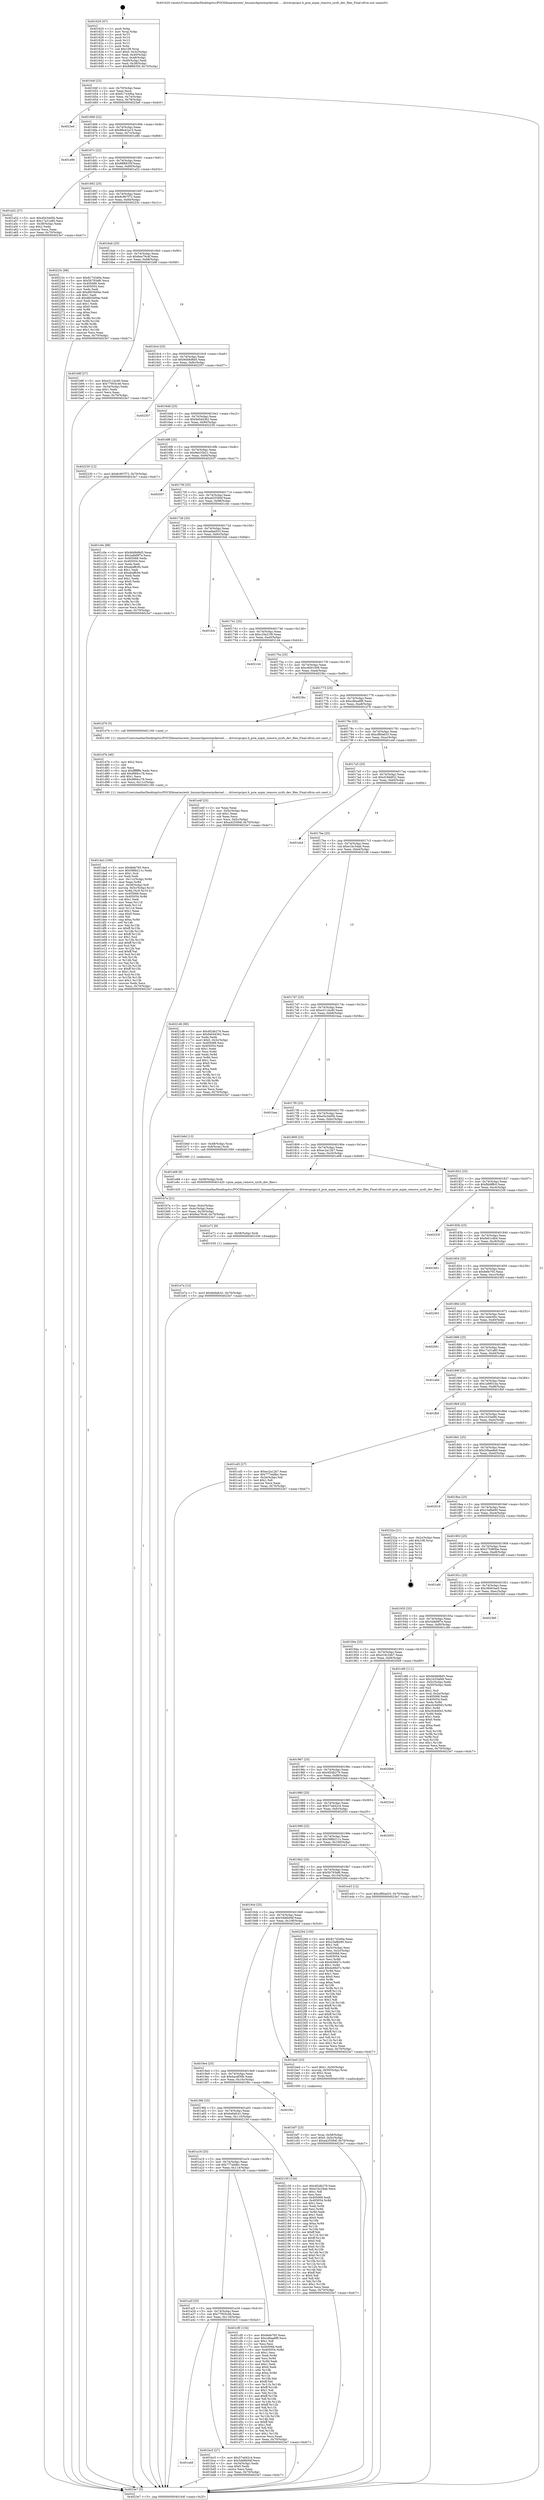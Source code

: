 digraph "0x401620" {
  label = "0x401620 (/mnt/c/Users/mathe/Desktop/tcc/POCII/binaries/extr_linuxarchpowerpckernel......driverspcipci.h_pcie_aspm_remove_sysfs_dev_files_Final-ollvm.out::main(0))"
  labelloc = "t"
  node[shape=record]

  Entry [label="",width=0.3,height=0.3,shape=circle,fillcolor=black,style=filled]
  "0x40164f" [label="{
     0x40164f [23]\l
     | [instrs]\l
     &nbsp;&nbsp;0x40164f \<+3\>: mov -0x70(%rbp),%eax\l
     &nbsp;&nbsp;0x401652 \<+2\>: mov %eax,%ecx\l
     &nbsp;&nbsp;0x401654 \<+6\>: sub $0x81743d0a,%ecx\l
     &nbsp;&nbsp;0x40165a \<+3\>: mov %eax,-0x74(%rbp)\l
     &nbsp;&nbsp;0x40165d \<+3\>: mov %ecx,-0x78(%rbp)\l
     &nbsp;&nbsp;0x401660 \<+6\>: je 00000000004023e0 \<main+0xdc0\>\l
  }"]
  "0x4023e0" [label="{
     0x4023e0\l
  }", style=dashed]
  "0x401666" [label="{
     0x401666 [22]\l
     | [instrs]\l
     &nbsp;&nbsp;0x401666 \<+5\>: jmp 000000000040166b \<main+0x4b\>\l
     &nbsp;&nbsp;0x40166b \<+3\>: mov -0x74(%rbp),%eax\l
     &nbsp;&nbsp;0x40166e \<+5\>: sub $0x88e42a15,%eax\l
     &nbsp;&nbsp;0x401673 \<+3\>: mov %eax,-0x7c(%rbp)\l
     &nbsp;&nbsp;0x401676 \<+6\>: je 0000000000401e86 \<main+0x866\>\l
  }"]
  Exit [label="",width=0.3,height=0.3,shape=circle,fillcolor=black,style=filled,peripheries=2]
  "0x401e86" [label="{
     0x401e86\l
  }", style=dashed]
  "0x40167c" [label="{
     0x40167c [22]\l
     | [instrs]\l
     &nbsp;&nbsp;0x40167c \<+5\>: jmp 0000000000401681 \<main+0x61\>\l
     &nbsp;&nbsp;0x401681 \<+3\>: mov -0x74(%rbp),%eax\l
     &nbsp;&nbsp;0x401684 \<+5\>: sub $0x88f6635f,%eax\l
     &nbsp;&nbsp;0x401689 \<+3\>: mov %eax,-0x80(%rbp)\l
     &nbsp;&nbsp;0x40168c \<+6\>: je 0000000000401a52 \<main+0x432\>\l
  }"]
  "0x401e7a" [label="{
     0x401e7a [12]\l
     | [instrs]\l
     &nbsp;&nbsp;0x401e7a \<+7\>: movl $0x6e6afc41,-0x70(%rbp)\l
     &nbsp;&nbsp;0x401e81 \<+5\>: jmp 00000000004023e7 \<main+0xdc7\>\l
  }"]
  "0x401a52" [label="{
     0x401a52 [27]\l
     | [instrs]\l
     &nbsp;&nbsp;0x401a52 \<+5\>: mov $0xe5e34d5b,%eax\l
     &nbsp;&nbsp;0x401a57 \<+5\>: mov $0x17a31a80,%ecx\l
     &nbsp;&nbsp;0x401a5c \<+3\>: mov -0x38(%rbp),%edx\l
     &nbsp;&nbsp;0x401a5f \<+3\>: cmp $0x2,%edx\l
     &nbsp;&nbsp;0x401a62 \<+3\>: cmovne %ecx,%eax\l
     &nbsp;&nbsp;0x401a65 \<+3\>: mov %eax,-0x70(%rbp)\l
     &nbsp;&nbsp;0x401a68 \<+5\>: jmp 00000000004023e7 \<main+0xdc7\>\l
  }"]
  "0x401692" [label="{
     0x401692 [25]\l
     | [instrs]\l
     &nbsp;&nbsp;0x401692 \<+5\>: jmp 0000000000401697 \<main+0x77\>\l
     &nbsp;&nbsp;0x401697 \<+3\>: mov -0x74(%rbp),%eax\l
     &nbsp;&nbsp;0x40169a \<+5\>: sub $0x8c967f72,%eax\l
     &nbsp;&nbsp;0x40169f \<+6\>: mov %eax,-0x84(%rbp)\l
     &nbsp;&nbsp;0x4016a5 \<+6\>: je 000000000040223c \<main+0xc1c\>\l
  }"]
  "0x4023e7" [label="{
     0x4023e7 [5]\l
     | [instrs]\l
     &nbsp;&nbsp;0x4023e7 \<+5\>: jmp 000000000040164f \<main+0x2f\>\l
  }"]
  "0x401620" [label="{
     0x401620 [47]\l
     | [instrs]\l
     &nbsp;&nbsp;0x401620 \<+1\>: push %rbp\l
     &nbsp;&nbsp;0x401621 \<+3\>: mov %rsp,%rbp\l
     &nbsp;&nbsp;0x401624 \<+2\>: push %r15\l
     &nbsp;&nbsp;0x401626 \<+2\>: push %r14\l
     &nbsp;&nbsp;0x401628 \<+2\>: push %r13\l
     &nbsp;&nbsp;0x40162a \<+2\>: push %r12\l
     &nbsp;&nbsp;0x40162c \<+1\>: push %rbx\l
     &nbsp;&nbsp;0x40162d \<+7\>: sub $0x108,%rsp\l
     &nbsp;&nbsp;0x401634 \<+7\>: movl $0x0,-0x3c(%rbp)\l
     &nbsp;&nbsp;0x40163b \<+3\>: mov %edi,-0x40(%rbp)\l
     &nbsp;&nbsp;0x40163e \<+4\>: mov %rsi,-0x48(%rbp)\l
     &nbsp;&nbsp;0x401642 \<+3\>: mov -0x40(%rbp),%edi\l
     &nbsp;&nbsp;0x401645 \<+3\>: mov %edi,-0x38(%rbp)\l
     &nbsp;&nbsp;0x401648 \<+7\>: movl $0x88f6635f,-0x70(%rbp)\l
  }"]
  "0x401e71" [label="{
     0x401e71 [9]\l
     | [instrs]\l
     &nbsp;&nbsp;0x401e71 \<+4\>: mov -0x58(%rbp),%rdi\l
     &nbsp;&nbsp;0x401e75 \<+5\>: call 0000000000401030 \<free@plt\>\l
     | [calls]\l
     &nbsp;&nbsp;0x401030 \{1\} (unknown)\l
  }"]
  "0x40223c" [label="{
     0x40223c [88]\l
     | [instrs]\l
     &nbsp;&nbsp;0x40223c \<+5\>: mov $0x81743d0a,%eax\l
     &nbsp;&nbsp;0x402241 \<+5\>: mov $0x5b793af6,%ecx\l
     &nbsp;&nbsp;0x402246 \<+7\>: mov 0x405068,%edx\l
     &nbsp;&nbsp;0x40224d \<+7\>: mov 0x405054,%esi\l
     &nbsp;&nbsp;0x402254 \<+2\>: mov %edx,%edi\l
     &nbsp;&nbsp;0x402256 \<+6\>: add $0xd603b94e,%edi\l
     &nbsp;&nbsp;0x40225c \<+3\>: sub $0x1,%edi\l
     &nbsp;&nbsp;0x40225f \<+6\>: sub $0xd603b94e,%edi\l
     &nbsp;&nbsp;0x402265 \<+3\>: imul %edi,%edx\l
     &nbsp;&nbsp;0x402268 \<+3\>: and $0x1,%edx\l
     &nbsp;&nbsp;0x40226b \<+3\>: cmp $0x0,%edx\l
     &nbsp;&nbsp;0x40226e \<+4\>: sete %r8b\l
     &nbsp;&nbsp;0x402272 \<+3\>: cmp $0xa,%esi\l
     &nbsp;&nbsp;0x402275 \<+4\>: setl %r9b\l
     &nbsp;&nbsp;0x402279 \<+3\>: mov %r8b,%r10b\l
     &nbsp;&nbsp;0x40227c \<+3\>: and %r9b,%r10b\l
     &nbsp;&nbsp;0x40227f \<+3\>: xor %r9b,%r8b\l
     &nbsp;&nbsp;0x402282 \<+3\>: or %r8b,%r10b\l
     &nbsp;&nbsp;0x402285 \<+4\>: test $0x1,%r10b\l
     &nbsp;&nbsp;0x402289 \<+3\>: cmovne %ecx,%eax\l
     &nbsp;&nbsp;0x40228c \<+3\>: mov %eax,-0x70(%rbp)\l
     &nbsp;&nbsp;0x40228f \<+5\>: jmp 00000000004023e7 \<main+0xdc7\>\l
  }"]
  "0x4016ab" [label="{
     0x4016ab [25]\l
     | [instrs]\l
     &nbsp;&nbsp;0x4016ab \<+5\>: jmp 00000000004016b0 \<main+0x90\>\l
     &nbsp;&nbsp;0x4016b0 \<+3\>: mov -0x74(%rbp),%eax\l
     &nbsp;&nbsp;0x4016b3 \<+5\>: sub $0x8ea79c4f,%eax\l
     &nbsp;&nbsp;0x4016b8 \<+6\>: mov %eax,-0x88(%rbp)\l
     &nbsp;&nbsp;0x4016be \<+6\>: je 0000000000401b8f \<main+0x56f\>\l
  }"]
  "0x401da3" [label="{
     0x401da3 [160]\l
     | [instrs]\l
     &nbsp;&nbsp;0x401da3 \<+5\>: mov $0x8efe765,%ecx\l
     &nbsp;&nbsp;0x401da8 \<+5\>: mov $0x588b211c,%edx\l
     &nbsp;&nbsp;0x401dad \<+3\>: mov $0x1,%sil\l
     &nbsp;&nbsp;0x401db0 \<+2\>: xor %edi,%edi\l
     &nbsp;&nbsp;0x401db2 \<+7\>: mov -0x11c(%rbp),%r8d\l
     &nbsp;&nbsp;0x401db9 \<+4\>: imul %eax,%r8d\l
     &nbsp;&nbsp;0x401dbd \<+4\>: mov -0x58(%rbp),%r9\l
     &nbsp;&nbsp;0x401dc1 \<+4\>: movslq -0x5c(%rbp),%r10\l
     &nbsp;&nbsp;0x401dc5 \<+4\>: mov %r8d,(%r9,%r10,4)\l
     &nbsp;&nbsp;0x401dc9 \<+7\>: mov 0x405068,%eax\l
     &nbsp;&nbsp;0x401dd0 \<+8\>: mov 0x405054,%r8d\l
     &nbsp;&nbsp;0x401dd8 \<+3\>: sub $0x1,%edi\l
     &nbsp;&nbsp;0x401ddb \<+3\>: mov %eax,%r11d\l
     &nbsp;&nbsp;0x401dde \<+3\>: add %edi,%r11d\l
     &nbsp;&nbsp;0x401de1 \<+4\>: imul %r11d,%eax\l
     &nbsp;&nbsp;0x401de5 \<+3\>: and $0x1,%eax\l
     &nbsp;&nbsp;0x401de8 \<+3\>: cmp $0x0,%eax\l
     &nbsp;&nbsp;0x401deb \<+3\>: sete %bl\l
     &nbsp;&nbsp;0x401dee \<+4\>: cmp $0xa,%r8d\l
     &nbsp;&nbsp;0x401df2 \<+4\>: setl %r14b\l
     &nbsp;&nbsp;0x401df6 \<+3\>: mov %bl,%r15b\l
     &nbsp;&nbsp;0x401df9 \<+4\>: xor $0xff,%r15b\l
     &nbsp;&nbsp;0x401dfd \<+3\>: mov %r14b,%r12b\l
     &nbsp;&nbsp;0x401e00 \<+4\>: xor $0xff,%r12b\l
     &nbsp;&nbsp;0x401e04 \<+4\>: xor $0x1,%sil\l
     &nbsp;&nbsp;0x401e08 \<+3\>: mov %r15b,%r13b\l
     &nbsp;&nbsp;0x401e0b \<+4\>: and $0xff,%r13b\l
     &nbsp;&nbsp;0x401e0f \<+3\>: and %sil,%bl\l
     &nbsp;&nbsp;0x401e12 \<+3\>: mov %r12b,%al\l
     &nbsp;&nbsp;0x401e15 \<+2\>: and $0xff,%al\l
     &nbsp;&nbsp;0x401e17 \<+3\>: and %sil,%r14b\l
     &nbsp;&nbsp;0x401e1a \<+3\>: or %bl,%r13b\l
     &nbsp;&nbsp;0x401e1d \<+3\>: or %r14b,%al\l
     &nbsp;&nbsp;0x401e20 \<+3\>: xor %al,%r13b\l
     &nbsp;&nbsp;0x401e23 \<+3\>: or %r12b,%r15b\l
     &nbsp;&nbsp;0x401e26 \<+4\>: xor $0xff,%r15b\l
     &nbsp;&nbsp;0x401e2a \<+4\>: or $0x1,%sil\l
     &nbsp;&nbsp;0x401e2e \<+3\>: and %sil,%r15b\l
     &nbsp;&nbsp;0x401e31 \<+3\>: or %r15b,%r13b\l
     &nbsp;&nbsp;0x401e34 \<+4\>: test $0x1,%r13b\l
     &nbsp;&nbsp;0x401e38 \<+3\>: cmovne %edx,%ecx\l
     &nbsp;&nbsp;0x401e3b \<+3\>: mov %ecx,-0x70(%rbp)\l
     &nbsp;&nbsp;0x401e3e \<+5\>: jmp 00000000004023e7 \<main+0xdc7\>\l
  }"]
  "0x401b8f" [label="{
     0x401b8f [27]\l
     | [instrs]\l
     &nbsp;&nbsp;0x401b8f \<+5\>: mov $0xe311dcd0,%eax\l
     &nbsp;&nbsp;0x401b94 \<+5\>: mov $0x77955c46,%ecx\l
     &nbsp;&nbsp;0x401b99 \<+3\>: mov -0x34(%rbp),%edx\l
     &nbsp;&nbsp;0x401b9c \<+3\>: cmp $0x1,%edx\l
     &nbsp;&nbsp;0x401b9f \<+3\>: cmovl %ecx,%eax\l
     &nbsp;&nbsp;0x401ba2 \<+3\>: mov %eax,-0x70(%rbp)\l
     &nbsp;&nbsp;0x401ba5 \<+5\>: jmp 00000000004023e7 \<main+0xdc7\>\l
  }"]
  "0x4016c4" [label="{
     0x4016c4 [25]\l
     | [instrs]\l
     &nbsp;&nbsp;0x4016c4 \<+5\>: jmp 00000000004016c9 \<main+0xa9\>\l
     &nbsp;&nbsp;0x4016c9 \<+3\>: mov -0x74(%rbp),%eax\l
     &nbsp;&nbsp;0x4016cc \<+5\>: sub $0x9d48d8d5,%eax\l
     &nbsp;&nbsp;0x4016d1 \<+6\>: mov %eax,-0x8c(%rbp)\l
     &nbsp;&nbsp;0x4016d7 \<+6\>: je 0000000000402357 \<main+0xd37\>\l
  }"]
  "0x401d7b" [label="{
     0x401d7b [40]\l
     | [instrs]\l
     &nbsp;&nbsp;0x401d7b \<+5\>: mov $0x2,%ecx\l
     &nbsp;&nbsp;0x401d80 \<+1\>: cltd\l
     &nbsp;&nbsp;0x401d81 \<+2\>: idiv %ecx\l
     &nbsp;&nbsp;0x401d83 \<+6\>: imul $0xfffffffe,%edx,%ecx\l
     &nbsp;&nbsp;0x401d89 \<+6\>: add $0x99f4cc78,%ecx\l
     &nbsp;&nbsp;0x401d8f \<+3\>: add $0x1,%ecx\l
     &nbsp;&nbsp;0x401d92 \<+6\>: sub $0x99f4cc78,%ecx\l
     &nbsp;&nbsp;0x401d98 \<+6\>: mov %ecx,-0x11c(%rbp)\l
     &nbsp;&nbsp;0x401d9e \<+5\>: call 0000000000401160 \<next_i\>\l
     | [calls]\l
     &nbsp;&nbsp;0x401160 \{1\} (/mnt/c/Users/mathe/Desktop/tcc/POCII/binaries/extr_linuxarchpowerpckernel......driverspcipci.h_pcie_aspm_remove_sysfs_dev_files_Final-ollvm.out::next_i)\l
  }"]
  "0x402357" [label="{
     0x402357\l
  }", style=dashed]
  "0x4016dd" [label="{
     0x4016dd [25]\l
     | [instrs]\l
     &nbsp;&nbsp;0x4016dd \<+5\>: jmp 00000000004016e2 \<main+0xc2\>\l
     &nbsp;&nbsp;0x4016e2 \<+3\>: mov -0x74(%rbp),%eax\l
     &nbsp;&nbsp;0x4016e5 \<+5\>: sub $0x9e044362,%eax\l
     &nbsp;&nbsp;0x4016ea \<+6\>: mov %eax,-0x90(%rbp)\l
     &nbsp;&nbsp;0x4016f0 \<+6\>: je 0000000000402230 \<main+0xc10\>\l
  }"]
  "0x401bf7" [label="{
     0x401bf7 [23]\l
     | [instrs]\l
     &nbsp;&nbsp;0x401bf7 \<+4\>: mov %rax,-0x58(%rbp)\l
     &nbsp;&nbsp;0x401bfb \<+7\>: movl $0x0,-0x5c(%rbp)\l
     &nbsp;&nbsp;0x401c02 \<+7\>: movl $0xa425584f,-0x70(%rbp)\l
     &nbsp;&nbsp;0x401c09 \<+5\>: jmp 00000000004023e7 \<main+0xdc7\>\l
  }"]
  "0x402230" [label="{
     0x402230 [12]\l
     | [instrs]\l
     &nbsp;&nbsp;0x402230 \<+7\>: movl $0x8c967f72,-0x70(%rbp)\l
     &nbsp;&nbsp;0x402237 \<+5\>: jmp 00000000004023e7 \<main+0xdc7\>\l
  }"]
  "0x4016f6" [label="{
     0x4016f6 [25]\l
     | [instrs]\l
     &nbsp;&nbsp;0x4016f6 \<+5\>: jmp 00000000004016fb \<main+0xdb\>\l
     &nbsp;&nbsp;0x4016fb \<+3\>: mov -0x74(%rbp),%eax\l
     &nbsp;&nbsp;0x4016fe \<+5\>: sub $0x9ee33b21,%eax\l
     &nbsp;&nbsp;0x401703 \<+6\>: mov %eax,-0x94(%rbp)\l
     &nbsp;&nbsp;0x401709 \<+6\>: je 0000000000402037 \<main+0xa17\>\l
  }"]
  "0x401a48" [label="{
     0x401a48\l
  }", style=dashed]
  "0x402037" [label="{
     0x402037\l
  }", style=dashed]
  "0x40170f" [label="{
     0x40170f [25]\l
     | [instrs]\l
     &nbsp;&nbsp;0x40170f \<+5\>: jmp 0000000000401714 \<main+0xf4\>\l
     &nbsp;&nbsp;0x401714 \<+3\>: mov -0x74(%rbp),%eax\l
     &nbsp;&nbsp;0x401717 \<+5\>: sub $0xa425584f,%eax\l
     &nbsp;&nbsp;0x40171c \<+6\>: mov %eax,-0x98(%rbp)\l
     &nbsp;&nbsp;0x401722 \<+6\>: je 0000000000401c0e \<main+0x5ee\>\l
  }"]
  "0x401bc5" [label="{
     0x401bc5 [27]\l
     | [instrs]\l
     &nbsp;&nbsp;0x401bc5 \<+5\>: mov $0x57ed42c4,%eax\l
     &nbsp;&nbsp;0x401bca \<+5\>: mov $0x5dd6b94f,%ecx\l
     &nbsp;&nbsp;0x401bcf \<+3\>: mov -0x34(%rbp),%edx\l
     &nbsp;&nbsp;0x401bd2 \<+3\>: cmp $0x0,%edx\l
     &nbsp;&nbsp;0x401bd5 \<+3\>: cmove %ecx,%eax\l
     &nbsp;&nbsp;0x401bd8 \<+3\>: mov %eax,-0x70(%rbp)\l
     &nbsp;&nbsp;0x401bdb \<+5\>: jmp 00000000004023e7 \<main+0xdc7\>\l
  }"]
  "0x401c0e" [label="{
     0x401c0e [88]\l
     | [instrs]\l
     &nbsp;&nbsp;0x401c0e \<+5\>: mov $0x9d48d8d5,%eax\l
     &nbsp;&nbsp;0x401c13 \<+5\>: mov $0x3a8d9f7e,%ecx\l
     &nbsp;&nbsp;0x401c18 \<+7\>: mov 0x405068,%edx\l
     &nbsp;&nbsp;0x401c1f \<+7\>: mov 0x405054,%esi\l
     &nbsp;&nbsp;0x401c26 \<+2\>: mov %edx,%edi\l
     &nbsp;&nbsp;0x401c28 \<+6\>: add $0xabaffc94,%edi\l
     &nbsp;&nbsp;0x401c2e \<+3\>: sub $0x1,%edi\l
     &nbsp;&nbsp;0x401c31 \<+6\>: sub $0xabaffc94,%edi\l
     &nbsp;&nbsp;0x401c37 \<+3\>: imul %edi,%edx\l
     &nbsp;&nbsp;0x401c3a \<+3\>: and $0x1,%edx\l
     &nbsp;&nbsp;0x401c3d \<+3\>: cmp $0x0,%edx\l
     &nbsp;&nbsp;0x401c40 \<+4\>: sete %r8b\l
     &nbsp;&nbsp;0x401c44 \<+3\>: cmp $0xa,%esi\l
     &nbsp;&nbsp;0x401c47 \<+4\>: setl %r9b\l
     &nbsp;&nbsp;0x401c4b \<+3\>: mov %r8b,%r10b\l
     &nbsp;&nbsp;0x401c4e \<+3\>: and %r9b,%r10b\l
     &nbsp;&nbsp;0x401c51 \<+3\>: xor %r9b,%r8b\l
     &nbsp;&nbsp;0x401c54 \<+3\>: or %r8b,%r10b\l
     &nbsp;&nbsp;0x401c57 \<+4\>: test $0x1,%r10b\l
     &nbsp;&nbsp;0x401c5b \<+3\>: cmovne %ecx,%eax\l
     &nbsp;&nbsp;0x401c5e \<+3\>: mov %eax,-0x70(%rbp)\l
     &nbsp;&nbsp;0x401c61 \<+5\>: jmp 00000000004023e7 \<main+0xdc7\>\l
  }"]
  "0x401728" [label="{
     0x401728 [25]\l
     | [instrs]\l
     &nbsp;&nbsp;0x401728 \<+5\>: jmp 000000000040172d \<main+0x10d\>\l
     &nbsp;&nbsp;0x40172d \<+3\>: mov -0x74(%rbp),%eax\l
     &nbsp;&nbsp;0x401730 \<+5\>: sub $0xaafaa933,%eax\l
     &nbsp;&nbsp;0x401735 \<+6\>: mov %eax,-0x9c(%rbp)\l
     &nbsp;&nbsp;0x40173b \<+6\>: je 0000000000401fcb \<main+0x9ab\>\l
  }"]
  "0x401a2f" [label="{
     0x401a2f [25]\l
     | [instrs]\l
     &nbsp;&nbsp;0x401a2f \<+5\>: jmp 0000000000401a34 \<main+0x414\>\l
     &nbsp;&nbsp;0x401a34 \<+3\>: mov -0x74(%rbp),%eax\l
     &nbsp;&nbsp;0x401a37 \<+5\>: sub $0x77955c46,%eax\l
     &nbsp;&nbsp;0x401a3c \<+6\>: mov %eax,-0x118(%rbp)\l
     &nbsp;&nbsp;0x401a42 \<+6\>: je 0000000000401bc5 \<main+0x5a5\>\l
  }"]
  "0x401fcb" [label="{
     0x401fcb\l
  }", style=dashed]
  "0x401741" [label="{
     0x401741 [25]\l
     | [instrs]\l
     &nbsp;&nbsp;0x401741 \<+5\>: jmp 0000000000401746 \<main+0x126\>\l
     &nbsp;&nbsp;0x401746 \<+3\>: mov -0x74(%rbp),%eax\l
     &nbsp;&nbsp;0x401749 \<+5\>: sub $0xc25e21f9,%eax\l
     &nbsp;&nbsp;0x40174e \<+6\>: mov %eax,-0xa0(%rbp)\l
     &nbsp;&nbsp;0x401754 \<+6\>: je 0000000000402144 \<main+0xb24\>\l
  }"]
  "0x401cf0" [label="{
     0x401cf0 [134]\l
     | [instrs]\l
     &nbsp;&nbsp;0x401cf0 \<+5\>: mov $0x8efe765,%eax\l
     &nbsp;&nbsp;0x401cf5 \<+5\>: mov $0xcd6aa8f9,%ecx\l
     &nbsp;&nbsp;0x401cfa \<+2\>: mov $0x1,%dl\l
     &nbsp;&nbsp;0x401cfc \<+2\>: xor %esi,%esi\l
     &nbsp;&nbsp;0x401cfe \<+7\>: mov 0x405068,%edi\l
     &nbsp;&nbsp;0x401d05 \<+8\>: mov 0x405054,%r8d\l
     &nbsp;&nbsp;0x401d0d \<+3\>: sub $0x1,%esi\l
     &nbsp;&nbsp;0x401d10 \<+3\>: mov %edi,%r9d\l
     &nbsp;&nbsp;0x401d13 \<+3\>: add %esi,%r9d\l
     &nbsp;&nbsp;0x401d16 \<+4\>: imul %r9d,%edi\l
     &nbsp;&nbsp;0x401d1a \<+3\>: and $0x1,%edi\l
     &nbsp;&nbsp;0x401d1d \<+3\>: cmp $0x0,%edi\l
     &nbsp;&nbsp;0x401d20 \<+4\>: sete %r10b\l
     &nbsp;&nbsp;0x401d24 \<+4\>: cmp $0xa,%r8d\l
     &nbsp;&nbsp;0x401d28 \<+4\>: setl %r11b\l
     &nbsp;&nbsp;0x401d2c \<+3\>: mov %r10b,%bl\l
     &nbsp;&nbsp;0x401d2f \<+3\>: xor $0xff,%bl\l
     &nbsp;&nbsp;0x401d32 \<+3\>: mov %r11b,%r14b\l
     &nbsp;&nbsp;0x401d35 \<+4\>: xor $0xff,%r14b\l
     &nbsp;&nbsp;0x401d39 \<+3\>: xor $0x1,%dl\l
     &nbsp;&nbsp;0x401d3c \<+3\>: mov %bl,%r15b\l
     &nbsp;&nbsp;0x401d3f \<+4\>: and $0xff,%r15b\l
     &nbsp;&nbsp;0x401d43 \<+3\>: and %dl,%r10b\l
     &nbsp;&nbsp;0x401d46 \<+3\>: mov %r14b,%r12b\l
     &nbsp;&nbsp;0x401d49 \<+4\>: and $0xff,%r12b\l
     &nbsp;&nbsp;0x401d4d \<+3\>: and %dl,%r11b\l
     &nbsp;&nbsp;0x401d50 \<+3\>: or %r10b,%r15b\l
     &nbsp;&nbsp;0x401d53 \<+3\>: or %r11b,%r12b\l
     &nbsp;&nbsp;0x401d56 \<+3\>: xor %r12b,%r15b\l
     &nbsp;&nbsp;0x401d59 \<+3\>: or %r14b,%bl\l
     &nbsp;&nbsp;0x401d5c \<+3\>: xor $0xff,%bl\l
     &nbsp;&nbsp;0x401d5f \<+3\>: or $0x1,%dl\l
     &nbsp;&nbsp;0x401d62 \<+2\>: and %dl,%bl\l
     &nbsp;&nbsp;0x401d64 \<+3\>: or %bl,%r15b\l
     &nbsp;&nbsp;0x401d67 \<+4\>: test $0x1,%r15b\l
     &nbsp;&nbsp;0x401d6b \<+3\>: cmovne %ecx,%eax\l
     &nbsp;&nbsp;0x401d6e \<+3\>: mov %eax,-0x70(%rbp)\l
     &nbsp;&nbsp;0x401d71 \<+5\>: jmp 00000000004023e7 \<main+0xdc7\>\l
  }"]
  "0x402144" [label="{
     0x402144\l
  }", style=dashed]
  "0x40175a" [label="{
     0x40175a [25]\l
     | [instrs]\l
     &nbsp;&nbsp;0x40175a \<+5\>: jmp 000000000040175f \<main+0x13f\>\l
     &nbsp;&nbsp;0x40175f \<+3\>: mov -0x74(%rbp),%eax\l
     &nbsp;&nbsp;0x401762 \<+5\>: sub $0xc6001006,%eax\l
     &nbsp;&nbsp;0x401767 \<+6\>: mov %eax,-0xa4(%rbp)\l
     &nbsp;&nbsp;0x40176d \<+6\>: je 00000000004023bc \<main+0xd9c\>\l
  }"]
  "0x401a16" [label="{
     0x401a16 [25]\l
     | [instrs]\l
     &nbsp;&nbsp;0x401a16 \<+5\>: jmp 0000000000401a1b \<main+0x3fb\>\l
     &nbsp;&nbsp;0x401a1b \<+3\>: mov -0x74(%rbp),%eax\l
     &nbsp;&nbsp;0x401a1e \<+5\>: sub $0x777eddbc,%eax\l
     &nbsp;&nbsp;0x401a23 \<+6\>: mov %eax,-0x114(%rbp)\l
     &nbsp;&nbsp;0x401a29 \<+6\>: je 0000000000401cf0 \<main+0x6d0\>\l
  }"]
  "0x4023bc" [label="{
     0x4023bc\l
  }", style=dashed]
  "0x401773" [label="{
     0x401773 [25]\l
     | [instrs]\l
     &nbsp;&nbsp;0x401773 \<+5\>: jmp 0000000000401778 \<main+0x158\>\l
     &nbsp;&nbsp;0x401778 \<+3\>: mov -0x74(%rbp),%eax\l
     &nbsp;&nbsp;0x40177b \<+5\>: sub $0xcd6aa8f9,%eax\l
     &nbsp;&nbsp;0x401780 \<+6\>: mov %eax,-0xa8(%rbp)\l
     &nbsp;&nbsp;0x401786 \<+6\>: je 0000000000401d76 \<main+0x756\>\l
  }"]
  "0x402150" [label="{
     0x402150 [134]\l
     | [instrs]\l
     &nbsp;&nbsp;0x402150 \<+5\>: mov $0x4f2db279,%eax\l
     &nbsp;&nbsp;0x402155 \<+5\>: mov $0xe1bc34ab,%ecx\l
     &nbsp;&nbsp;0x40215a \<+2\>: mov $0x1,%dl\l
     &nbsp;&nbsp;0x40215c \<+2\>: xor %esi,%esi\l
     &nbsp;&nbsp;0x40215e \<+7\>: mov 0x405068,%edi\l
     &nbsp;&nbsp;0x402165 \<+8\>: mov 0x405054,%r8d\l
     &nbsp;&nbsp;0x40216d \<+3\>: sub $0x1,%esi\l
     &nbsp;&nbsp;0x402170 \<+3\>: mov %edi,%r9d\l
     &nbsp;&nbsp;0x402173 \<+3\>: add %esi,%r9d\l
     &nbsp;&nbsp;0x402176 \<+4\>: imul %r9d,%edi\l
     &nbsp;&nbsp;0x40217a \<+3\>: and $0x1,%edi\l
     &nbsp;&nbsp;0x40217d \<+3\>: cmp $0x0,%edi\l
     &nbsp;&nbsp;0x402180 \<+4\>: sete %r10b\l
     &nbsp;&nbsp;0x402184 \<+4\>: cmp $0xa,%r8d\l
     &nbsp;&nbsp;0x402188 \<+4\>: setl %r11b\l
     &nbsp;&nbsp;0x40218c \<+3\>: mov %r10b,%bl\l
     &nbsp;&nbsp;0x40218f \<+3\>: xor $0xff,%bl\l
     &nbsp;&nbsp;0x402192 \<+3\>: mov %r11b,%r14b\l
     &nbsp;&nbsp;0x402195 \<+4\>: xor $0xff,%r14b\l
     &nbsp;&nbsp;0x402199 \<+3\>: xor $0x0,%dl\l
     &nbsp;&nbsp;0x40219c \<+3\>: mov %bl,%r15b\l
     &nbsp;&nbsp;0x40219f \<+4\>: and $0x0,%r15b\l
     &nbsp;&nbsp;0x4021a3 \<+3\>: and %dl,%r10b\l
     &nbsp;&nbsp;0x4021a6 \<+3\>: mov %r14b,%r12b\l
     &nbsp;&nbsp;0x4021a9 \<+4\>: and $0x0,%r12b\l
     &nbsp;&nbsp;0x4021ad \<+3\>: and %dl,%r11b\l
     &nbsp;&nbsp;0x4021b0 \<+3\>: or %r10b,%r15b\l
     &nbsp;&nbsp;0x4021b3 \<+3\>: or %r11b,%r12b\l
     &nbsp;&nbsp;0x4021b6 \<+3\>: xor %r12b,%r15b\l
     &nbsp;&nbsp;0x4021b9 \<+3\>: or %r14b,%bl\l
     &nbsp;&nbsp;0x4021bc \<+3\>: xor $0xff,%bl\l
     &nbsp;&nbsp;0x4021bf \<+3\>: or $0x0,%dl\l
     &nbsp;&nbsp;0x4021c2 \<+2\>: and %dl,%bl\l
     &nbsp;&nbsp;0x4021c4 \<+3\>: or %bl,%r15b\l
     &nbsp;&nbsp;0x4021c7 \<+4\>: test $0x1,%r15b\l
     &nbsp;&nbsp;0x4021cb \<+3\>: cmovne %ecx,%eax\l
     &nbsp;&nbsp;0x4021ce \<+3\>: mov %eax,-0x70(%rbp)\l
     &nbsp;&nbsp;0x4021d1 \<+5\>: jmp 00000000004023e7 \<main+0xdc7\>\l
  }"]
  "0x401d76" [label="{
     0x401d76 [5]\l
     | [instrs]\l
     &nbsp;&nbsp;0x401d76 \<+5\>: call 0000000000401160 \<next_i\>\l
     | [calls]\l
     &nbsp;&nbsp;0x401160 \{1\} (/mnt/c/Users/mathe/Desktop/tcc/POCII/binaries/extr_linuxarchpowerpckernel......driverspcipci.h_pcie_aspm_remove_sysfs_dev_files_Final-ollvm.out::next_i)\l
  }"]
  "0x40178c" [label="{
     0x40178c [25]\l
     | [instrs]\l
     &nbsp;&nbsp;0x40178c \<+5\>: jmp 0000000000401791 \<main+0x171\>\l
     &nbsp;&nbsp;0x401791 \<+3\>: mov -0x74(%rbp),%eax\l
     &nbsp;&nbsp;0x401794 \<+5\>: sub $0xcf80ad33,%eax\l
     &nbsp;&nbsp;0x401799 \<+6\>: mov %eax,-0xac(%rbp)\l
     &nbsp;&nbsp;0x40179f \<+6\>: je 0000000000401e4f \<main+0x82f\>\l
  }"]
  "0x4019fd" [label="{
     0x4019fd [25]\l
     | [instrs]\l
     &nbsp;&nbsp;0x4019fd \<+5\>: jmp 0000000000401a02 \<main+0x3e2\>\l
     &nbsp;&nbsp;0x401a02 \<+3\>: mov -0x74(%rbp),%eax\l
     &nbsp;&nbsp;0x401a05 \<+5\>: sub $0x6e6afc41,%eax\l
     &nbsp;&nbsp;0x401a0a \<+6\>: mov %eax,-0x110(%rbp)\l
     &nbsp;&nbsp;0x401a10 \<+6\>: je 0000000000402150 \<main+0xb30\>\l
  }"]
  "0x401e4f" [label="{
     0x401e4f [25]\l
     | [instrs]\l
     &nbsp;&nbsp;0x401e4f \<+2\>: xor %eax,%eax\l
     &nbsp;&nbsp;0x401e51 \<+3\>: mov -0x5c(%rbp),%ecx\l
     &nbsp;&nbsp;0x401e54 \<+3\>: sub $0x1,%eax\l
     &nbsp;&nbsp;0x401e57 \<+2\>: sub %eax,%ecx\l
     &nbsp;&nbsp;0x401e59 \<+3\>: mov %ecx,-0x5c(%rbp)\l
     &nbsp;&nbsp;0x401e5c \<+7\>: movl $0xa425584f,-0x70(%rbp)\l
     &nbsp;&nbsp;0x401e63 \<+5\>: jmp 00000000004023e7 \<main+0xdc7\>\l
  }"]
  "0x4017a5" [label="{
     0x4017a5 [25]\l
     | [instrs]\l
     &nbsp;&nbsp;0x4017a5 \<+5\>: jmp 00000000004017aa \<main+0x18a\>\l
     &nbsp;&nbsp;0x4017aa \<+3\>: mov -0x74(%rbp),%eax\l
     &nbsp;&nbsp;0x4017ad \<+5\>: sub $0xd18ddf22,%eax\l
     &nbsp;&nbsp;0x4017b2 \<+6\>: mov %eax,-0xb0(%rbp)\l
     &nbsp;&nbsp;0x4017b8 \<+6\>: je 0000000000401eb4 \<main+0x894\>\l
  }"]
  "0x401f0c" [label="{
     0x401f0c\l
  }", style=dashed]
  "0x401eb4" [label="{
     0x401eb4\l
  }", style=dashed]
  "0x4017be" [label="{
     0x4017be [25]\l
     | [instrs]\l
     &nbsp;&nbsp;0x4017be \<+5\>: jmp 00000000004017c3 \<main+0x1a3\>\l
     &nbsp;&nbsp;0x4017c3 \<+3\>: mov -0x74(%rbp),%eax\l
     &nbsp;&nbsp;0x4017c6 \<+5\>: sub $0xe1bc34ab,%eax\l
     &nbsp;&nbsp;0x4017cb \<+6\>: mov %eax,-0xb4(%rbp)\l
     &nbsp;&nbsp;0x4017d1 \<+6\>: je 00000000004021d6 \<main+0xbb6\>\l
  }"]
  "0x4019e4" [label="{
     0x4019e4 [25]\l
     | [instrs]\l
     &nbsp;&nbsp;0x4019e4 \<+5\>: jmp 00000000004019e9 \<main+0x3c9\>\l
     &nbsp;&nbsp;0x4019e9 \<+3\>: mov -0x74(%rbp),%eax\l
     &nbsp;&nbsp;0x4019ec \<+5\>: sub $0x6acdf39b,%eax\l
     &nbsp;&nbsp;0x4019f1 \<+6\>: mov %eax,-0x10c(%rbp)\l
     &nbsp;&nbsp;0x4019f7 \<+6\>: je 0000000000401f0c \<main+0x8ec\>\l
  }"]
  "0x4021d6" [label="{
     0x4021d6 [90]\l
     | [instrs]\l
     &nbsp;&nbsp;0x4021d6 \<+5\>: mov $0x4f2db279,%eax\l
     &nbsp;&nbsp;0x4021db \<+5\>: mov $0x9e044362,%ecx\l
     &nbsp;&nbsp;0x4021e0 \<+2\>: xor %edx,%edx\l
     &nbsp;&nbsp;0x4021e2 \<+7\>: movl $0x0,-0x3c(%rbp)\l
     &nbsp;&nbsp;0x4021e9 \<+7\>: mov 0x405068,%esi\l
     &nbsp;&nbsp;0x4021f0 \<+7\>: mov 0x405054,%edi\l
     &nbsp;&nbsp;0x4021f7 \<+3\>: sub $0x1,%edx\l
     &nbsp;&nbsp;0x4021fa \<+3\>: mov %esi,%r8d\l
     &nbsp;&nbsp;0x4021fd \<+3\>: add %edx,%r8d\l
     &nbsp;&nbsp;0x402200 \<+4\>: imul %r8d,%esi\l
     &nbsp;&nbsp;0x402204 \<+3\>: and $0x1,%esi\l
     &nbsp;&nbsp;0x402207 \<+3\>: cmp $0x0,%esi\l
     &nbsp;&nbsp;0x40220a \<+4\>: sete %r9b\l
     &nbsp;&nbsp;0x40220e \<+3\>: cmp $0xa,%edi\l
     &nbsp;&nbsp;0x402211 \<+4\>: setl %r10b\l
     &nbsp;&nbsp;0x402215 \<+3\>: mov %r9b,%r11b\l
     &nbsp;&nbsp;0x402218 \<+3\>: and %r10b,%r11b\l
     &nbsp;&nbsp;0x40221b \<+3\>: xor %r10b,%r9b\l
     &nbsp;&nbsp;0x40221e \<+3\>: or %r9b,%r11b\l
     &nbsp;&nbsp;0x402221 \<+4\>: test $0x1,%r11b\l
     &nbsp;&nbsp;0x402225 \<+3\>: cmovne %ecx,%eax\l
     &nbsp;&nbsp;0x402228 \<+3\>: mov %eax,-0x70(%rbp)\l
     &nbsp;&nbsp;0x40222b \<+5\>: jmp 00000000004023e7 \<main+0xdc7\>\l
  }"]
  "0x4017d7" [label="{
     0x4017d7 [25]\l
     | [instrs]\l
     &nbsp;&nbsp;0x4017d7 \<+5\>: jmp 00000000004017dc \<main+0x1bc\>\l
     &nbsp;&nbsp;0x4017dc \<+3\>: mov -0x74(%rbp),%eax\l
     &nbsp;&nbsp;0x4017df \<+5\>: sub $0xe311dcd0,%eax\l
     &nbsp;&nbsp;0x4017e4 \<+6\>: mov %eax,-0xb8(%rbp)\l
     &nbsp;&nbsp;0x4017ea \<+6\>: je 0000000000401baa \<main+0x58a\>\l
  }"]
  "0x401be0" [label="{
     0x401be0 [23]\l
     | [instrs]\l
     &nbsp;&nbsp;0x401be0 \<+7\>: movl $0x1,-0x50(%rbp)\l
     &nbsp;&nbsp;0x401be7 \<+4\>: movslq -0x50(%rbp),%rax\l
     &nbsp;&nbsp;0x401beb \<+4\>: shl $0x2,%rax\l
     &nbsp;&nbsp;0x401bef \<+3\>: mov %rax,%rdi\l
     &nbsp;&nbsp;0x401bf2 \<+5\>: call 0000000000401050 \<malloc@plt\>\l
     | [calls]\l
     &nbsp;&nbsp;0x401050 \{1\} (unknown)\l
  }"]
  "0x401baa" [label="{
     0x401baa\l
  }", style=dashed]
  "0x4017f0" [label="{
     0x4017f0 [25]\l
     | [instrs]\l
     &nbsp;&nbsp;0x4017f0 \<+5\>: jmp 00000000004017f5 \<main+0x1d5\>\l
     &nbsp;&nbsp;0x4017f5 \<+3\>: mov -0x74(%rbp),%eax\l
     &nbsp;&nbsp;0x4017f8 \<+5\>: sub $0xe5e34d5b,%eax\l
     &nbsp;&nbsp;0x4017fd \<+6\>: mov %eax,-0xbc(%rbp)\l
     &nbsp;&nbsp;0x401803 \<+6\>: je 0000000000401b6d \<main+0x54d\>\l
  }"]
  "0x4019cb" [label="{
     0x4019cb [25]\l
     | [instrs]\l
     &nbsp;&nbsp;0x4019cb \<+5\>: jmp 00000000004019d0 \<main+0x3b0\>\l
     &nbsp;&nbsp;0x4019d0 \<+3\>: mov -0x74(%rbp),%eax\l
     &nbsp;&nbsp;0x4019d3 \<+5\>: sub $0x5dd6b94f,%eax\l
     &nbsp;&nbsp;0x4019d8 \<+6\>: mov %eax,-0x108(%rbp)\l
     &nbsp;&nbsp;0x4019de \<+6\>: je 0000000000401be0 \<main+0x5c0\>\l
  }"]
  "0x401b6d" [label="{
     0x401b6d [13]\l
     | [instrs]\l
     &nbsp;&nbsp;0x401b6d \<+4\>: mov -0x48(%rbp),%rax\l
     &nbsp;&nbsp;0x401b71 \<+4\>: mov 0x8(%rax),%rdi\l
     &nbsp;&nbsp;0x401b75 \<+5\>: call 0000000000401060 \<atoi@plt\>\l
     | [calls]\l
     &nbsp;&nbsp;0x401060 \{1\} (unknown)\l
  }"]
  "0x401809" [label="{
     0x401809 [25]\l
     | [instrs]\l
     &nbsp;&nbsp;0x401809 \<+5\>: jmp 000000000040180e \<main+0x1ee\>\l
     &nbsp;&nbsp;0x40180e \<+3\>: mov -0x74(%rbp),%eax\l
     &nbsp;&nbsp;0x401811 \<+5\>: sub $0xec2a12b7,%eax\l
     &nbsp;&nbsp;0x401816 \<+6\>: mov %eax,-0xc0(%rbp)\l
     &nbsp;&nbsp;0x40181c \<+6\>: je 0000000000401e68 \<main+0x848\>\l
  }"]
  "0x401b7a" [label="{
     0x401b7a [21]\l
     | [instrs]\l
     &nbsp;&nbsp;0x401b7a \<+3\>: mov %eax,-0x4c(%rbp)\l
     &nbsp;&nbsp;0x401b7d \<+3\>: mov -0x4c(%rbp),%eax\l
     &nbsp;&nbsp;0x401b80 \<+3\>: mov %eax,-0x34(%rbp)\l
     &nbsp;&nbsp;0x401b83 \<+7\>: movl $0x8ea79c4f,-0x70(%rbp)\l
     &nbsp;&nbsp;0x401b8a \<+5\>: jmp 00000000004023e7 \<main+0xdc7\>\l
  }"]
  "0x402294" [label="{
     0x402294 [150]\l
     | [instrs]\l
     &nbsp;&nbsp;0x402294 \<+5\>: mov $0x81743d0a,%eax\l
     &nbsp;&nbsp;0x402299 \<+5\>: mov $0x23afbb90,%ecx\l
     &nbsp;&nbsp;0x40229e \<+2\>: mov $0x1,%dl\l
     &nbsp;&nbsp;0x4022a0 \<+3\>: mov -0x3c(%rbp),%esi\l
     &nbsp;&nbsp;0x4022a3 \<+3\>: mov %esi,-0x2c(%rbp)\l
     &nbsp;&nbsp;0x4022a6 \<+7\>: mov 0x405068,%esi\l
     &nbsp;&nbsp;0x4022ad \<+7\>: mov 0x405054,%edi\l
     &nbsp;&nbsp;0x4022b4 \<+3\>: mov %esi,%r8d\l
     &nbsp;&nbsp;0x4022b7 \<+7\>: sub $0x4c66d7c,%r8d\l
     &nbsp;&nbsp;0x4022be \<+4\>: sub $0x1,%r8d\l
     &nbsp;&nbsp;0x4022c2 \<+7\>: add $0x4c66d7c,%r8d\l
     &nbsp;&nbsp;0x4022c9 \<+4\>: imul %r8d,%esi\l
     &nbsp;&nbsp;0x4022cd \<+3\>: and $0x1,%esi\l
     &nbsp;&nbsp;0x4022d0 \<+3\>: cmp $0x0,%esi\l
     &nbsp;&nbsp;0x4022d3 \<+4\>: sete %r9b\l
     &nbsp;&nbsp;0x4022d7 \<+3\>: cmp $0xa,%edi\l
     &nbsp;&nbsp;0x4022da \<+4\>: setl %r10b\l
     &nbsp;&nbsp;0x4022de \<+3\>: mov %r9b,%r11b\l
     &nbsp;&nbsp;0x4022e1 \<+4\>: xor $0xff,%r11b\l
     &nbsp;&nbsp;0x4022e5 \<+3\>: mov %r10b,%bl\l
     &nbsp;&nbsp;0x4022e8 \<+3\>: xor $0xff,%bl\l
     &nbsp;&nbsp;0x4022eb \<+3\>: xor $0x1,%dl\l
     &nbsp;&nbsp;0x4022ee \<+3\>: mov %r11b,%r14b\l
     &nbsp;&nbsp;0x4022f1 \<+4\>: and $0xff,%r14b\l
     &nbsp;&nbsp;0x4022f5 \<+3\>: and %dl,%r9b\l
     &nbsp;&nbsp;0x4022f8 \<+3\>: mov %bl,%r15b\l
     &nbsp;&nbsp;0x4022fb \<+4\>: and $0xff,%r15b\l
     &nbsp;&nbsp;0x4022ff \<+3\>: and %dl,%r10b\l
     &nbsp;&nbsp;0x402302 \<+3\>: or %r9b,%r14b\l
     &nbsp;&nbsp;0x402305 \<+3\>: or %r10b,%r15b\l
     &nbsp;&nbsp;0x402308 \<+3\>: xor %r15b,%r14b\l
     &nbsp;&nbsp;0x40230b \<+3\>: or %bl,%r11b\l
     &nbsp;&nbsp;0x40230e \<+4\>: xor $0xff,%r11b\l
     &nbsp;&nbsp;0x402312 \<+3\>: or $0x1,%dl\l
     &nbsp;&nbsp;0x402315 \<+3\>: and %dl,%r11b\l
     &nbsp;&nbsp;0x402318 \<+3\>: or %r11b,%r14b\l
     &nbsp;&nbsp;0x40231b \<+4\>: test $0x1,%r14b\l
     &nbsp;&nbsp;0x40231f \<+3\>: cmovne %ecx,%eax\l
     &nbsp;&nbsp;0x402322 \<+3\>: mov %eax,-0x70(%rbp)\l
     &nbsp;&nbsp;0x402325 \<+5\>: jmp 00000000004023e7 \<main+0xdc7\>\l
  }"]
  "0x401e68" [label="{
     0x401e68 [9]\l
     | [instrs]\l
     &nbsp;&nbsp;0x401e68 \<+4\>: mov -0x58(%rbp),%rdi\l
     &nbsp;&nbsp;0x401e6c \<+5\>: call 0000000000401420 \<pcie_aspm_remove_sysfs_dev_files\>\l
     | [calls]\l
     &nbsp;&nbsp;0x401420 \{1\} (/mnt/c/Users/mathe/Desktop/tcc/POCII/binaries/extr_linuxarchpowerpckernel......driverspcipci.h_pcie_aspm_remove_sysfs_dev_files_Final-ollvm.out::pcie_aspm_remove_sysfs_dev_files)\l
  }"]
  "0x401822" [label="{
     0x401822 [25]\l
     | [instrs]\l
     &nbsp;&nbsp;0x401822 \<+5\>: jmp 0000000000401827 \<main+0x207\>\l
     &nbsp;&nbsp;0x401827 \<+3\>: mov -0x74(%rbp),%eax\l
     &nbsp;&nbsp;0x40182a \<+5\>: sub $0xfbb9ffc0,%eax\l
     &nbsp;&nbsp;0x40182f \<+6\>: mov %eax,-0xc4(%rbp)\l
     &nbsp;&nbsp;0x401835 \<+6\>: je 000000000040233f \<main+0xd1f\>\l
  }"]
  "0x4019b2" [label="{
     0x4019b2 [25]\l
     | [instrs]\l
     &nbsp;&nbsp;0x4019b2 \<+5\>: jmp 00000000004019b7 \<main+0x397\>\l
     &nbsp;&nbsp;0x4019b7 \<+3\>: mov -0x74(%rbp),%eax\l
     &nbsp;&nbsp;0x4019ba \<+5\>: sub $0x5b793af6,%eax\l
     &nbsp;&nbsp;0x4019bf \<+6\>: mov %eax,-0x104(%rbp)\l
     &nbsp;&nbsp;0x4019c5 \<+6\>: je 0000000000402294 \<main+0xc74\>\l
  }"]
  "0x40233f" [label="{
     0x40233f\l
  }", style=dashed]
  "0x40183b" [label="{
     0x40183b [25]\l
     | [instrs]\l
     &nbsp;&nbsp;0x40183b \<+5\>: jmp 0000000000401840 \<main+0x220\>\l
     &nbsp;&nbsp;0x401840 \<+3\>: mov -0x74(%rbp),%eax\l
     &nbsp;&nbsp;0x401843 \<+5\>: sub $0xfe61cdb4,%eax\l
     &nbsp;&nbsp;0x401848 \<+6\>: mov %eax,-0xc8(%rbp)\l
     &nbsp;&nbsp;0x40184e \<+6\>: je 0000000000401b61 \<main+0x541\>\l
  }"]
  "0x401e43" [label="{
     0x401e43 [12]\l
     | [instrs]\l
     &nbsp;&nbsp;0x401e43 \<+7\>: movl $0xcf80ad33,-0x70(%rbp)\l
     &nbsp;&nbsp;0x401e4a \<+5\>: jmp 00000000004023e7 \<main+0xdc7\>\l
  }"]
  "0x401b61" [label="{
     0x401b61\l
  }", style=dashed]
  "0x401854" [label="{
     0x401854 [25]\l
     | [instrs]\l
     &nbsp;&nbsp;0x401854 \<+5\>: jmp 0000000000401859 \<main+0x239\>\l
     &nbsp;&nbsp;0x401859 \<+3\>: mov -0x74(%rbp),%eax\l
     &nbsp;&nbsp;0x40185c \<+5\>: sub $0x8efe765,%eax\l
     &nbsp;&nbsp;0x401861 \<+6\>: mov %eax,-0xcc(%rbp)\l
     &nbsp;&nbsp;0x401867 \<+6\>: je 0000000000402363 \<main+0xd43\>\l
  }"]
  "0x401999" [label="{
     0x401999 [25]\l
     | [instrs]\l
     &nbsp;&nbsp;0x401999 \<+5\>: jmp 000000000040199e \<main+0x37e\>\l
     &nbsp;&nbsp;0x40199e \<+3\>: mov -0x74(%rbp),%eax\l
     &nbsp;&nbsp;0x4019a1 \<+5\>: sub $0x588b211c,%eax\l
     &nbsp;&nbsp;0x4019a6 \<+6\>: mov %eax,-0x100(%rbp)\l
     &nbsp;&nbsp;0x4019ac \<+6\>: je 0000000000401e43 \<main+0x823\>\l
  }"]
  "0x402363" [label="{
     0x402363\l
  }", style=dashed]
  "0x40186d" [label="{
     0x40186d [25]\l
     | [instrs]\l
     &nbsp;&nbsp;0x40186d \<+5\>: jmp 0000000000401872 \<main+0x252\>\l
     &nbsp;&nbsp;0x401872 \<+3\>: mov -0x74(%rbp),%eax\l
     &nbsp;&nbsp;0x401875 \<+5\>: sub $0x14a9c60c,%eax\l
     &nbsp;&nbsp;0x40187a \<+6\>: mov %eax,-0xd0(%rbp)\l
     &nbsp;&nbsp;0x401880 \<+6\>: je 0000000000402061 \<main+0xa41\>\l
  }"]
  "0x402055" [label="{
     0x402055\l
  }", style=dashed]
  "0x402061" [label="{
     0x402061\l
  }", style=dashed]
  "0x401886" [label="{
     0x401886 [25]\l
     | [instrs]\l
     &nbsp;&nbsp;0x401886 \<+5\>: jmp 000000000040188b \<main+0x26b\>\l
     &nbsp;&nbsp;0x40188b \<+3\>: mov -0x74(%rbp),%eax\l
     &nbsp;&nbsp;0x40188e \<+5\>: sub $0x17a31a80,%eax\l
     &nbsp;&nbsp;0x401893 \<+6\>: mov %eax,-0xd4(%rbp)\l
     &nbsp;&nbsp;0x401899 \<+6\>: je 0000000000401a6d \<main+0x44d\>\l
  }"]
  "0x401980" [label="{
     0x401980 [25]\l
     | [instrs]\l
     &nbsp;&nbsp;0x401980 \<+5\>: jmp 0000000000401985 \<main+0x365\>\l
     &nbsp;&nbsp;0x401985 \<+3\>: mov -0x74(%rbp),%eax\l
     &nbsp;&nbsp;0x401988 \<+5\>: sub $0x57ed42c4,%eax\l
     &nbsp;&nbsp;0x40198d \<+6\>: mov %eax,-0xfc(%rbp)\l
     &nbsp;&nbsp;0x401993 \<+6\>: je 0000000000402055 \<main+0xa35\>\l
  }"]
  "0x401a6d" [label="{
     0x401a6d\l
  }", style=dashed]
  "0x40189f" [label="{
     0x40189f [25]\l
     | [instrs]\l
     &nbsp;&nbsp;0x40189f \<+5\>: jmp 00000000004018a4 \<main+0x284\>\l
     &nbsp;&nbsp;0x4018a4 \<+3\>: mov -0x74(%rbp),%eax\l
     &nbsp;&nbsp;0x4018a7 \<+5\>: sub $0x1a9801da,%eax\l
     &nbsp;&nbsp;0x4018ac \<+6\>: mov %eax,-0xd8(%rbp)\l
     &nbsp;&nbsp;0x4018b2 \<+6\>: je 0000000000401fb0 \<main+0x990\>\l
  }"]
  "0x4023cd" [label="{
     0x4023cd\l
  }", style=dashed]
  "0x401fb0" [label="{
     0x401fb0\l
  }", style=dashed]
  "0x4018b8" [label="{
     0x4018b8 [25]\l
     | [instrs]\l
     &nbsp;&nbsp;0x4018b8 \<+5\>: jmp 00000000004018bd \<main+0x29d\>\l
     &nbsp;&nbsp;0x4018bd \<+3\>: mov -0x74(%rbp),%eax\l
     &nbsp;&nbsp;0x4018c0 \<+5\>: sub $0x1b33af46,%eax\l
     &nbsp;&nbsp;0x4018c5 \<+6\>: mov %eax,-0xdc(%rbp)\l
     &nbsp;&nbsp;0x4018cb \<+6\>: je 0000000000401cd5 \<main+0x6b5\>\l
  }"]
  "0x401967" [label="{
     0x401967 [25]\l
     | [instrs]\l
     &nbsp;&nbsp;0x401967 \<+5\>: jmp 000000000040196c \<main+0x34c\>\l
     &nbsp;&nbsp;0x40196c \<+3\>: mov -0x74(%rbp),%eax\l
     &nbsp;&nbsp;0x40196f \<+5\>: sub $0x4f2db279,%eax\l
     &nbsp;&nbsp;0x401974 \<+6\>: mov %eax,-0xf8(%rbp)\l
     &nbsp;&nbsp;0x40197a \<+6\>: je 00000000004023cd \<main+0xdad\>\l
  }"]
  "0x401cd5" [label="{
     0x401cd5 [27]\l
     | [instrs]\l
     &nbsp;&nbsp;0x401cd5 \<+5\>: mov $0xec2a12b7,%eax\l
     &nbsp;&nbsp;0x401cda \<+5\>: mov $0x777eddbc,%ecx\l
     &nbsp;&nbsp;0x401cdf \<+3\>: mov -0x2e(%rbp),%dl\l
     &nbsp;&nbsp;0x401ce2 \<+3\>: test $0x1,%dl\l
     &nbsp;&nbsp;0x401ce5 \<+3\>: cmovne %ecx,%eax\l
     &nbsp;&nbsp;0x401ce8 \<+3\>: mov %eax,-0x70(%rbp)\l
     &nbsp;&nbsp;0x401ceb \<+5\>: jmp 00000000004023e7 \<main+0xdc7\>\l
  }"]
  "0x4018d1" [label="{
     0x4018d1 [25]\l
     | [instrs]\l
     &nbsp;&nbsp;0x4018d1 \<+5\>: jmp 00000000004018d6 \<main+0x2b6\>\l
     &nbsp;&nbsp;0x4018d6 \<+3\>: mov -0x74(%rbp),%eax\l
     &nbsp;&nbsp;0x4018d9 \<+5\>: sub $0x20baa8e9,%eax\l
     &nbsp;&nbsp;0x4018de \<+6\>: mov %eax,-0xe0(%rbp)\l
     &nbsp;&nbsp;0x4018e4 \<+6\>: je 0000000000402018 \<main+0x9f8\>\l
  }"]
  "0x4020b9" [label="{
     0x4020b9\l
  }", style=dashed]
  "0x402018" [label="{
     0x402018\l
  }", style=dashed]
  "0x4018ea" [label="{
     0x4018ea [25]\l
     | [instrs]\l
     &nbsp;&nbsp;0x4018ea \<+5\>: jmp 00000000004018ef \<main+0x2cf\>\l
     &nbsp;&nbsp;0x4018ef \<+3\>: mov -0x74(%rbp),%eax\l
     &nbsp;&nbsp;0x4018f2 \<+5\>: sub $0x23afbb90,%eax\l
     &nbsp;&nbsp;0x4018f7 \<+6\>: mov %eax,-0xe4(%rbp)\l
     &nbsp;&nbsp;0x4018fd \<+6\>: je 000000000040232a \<main+0xd0a\>\l
  }"]
  "0x40194e" [label="{
     0x40194e [25]\l
     | [instrs]\l
     &nbsp;&nbsp;0x40194e \<+5\>: jmp 0000000000401953 \<main+0x333\>\l
     &nbsp;&nbsp;0x401953 \<+3\>: mov -0x74(%rbp),%eax\l
     &nbsp;&nbsp;0x401956 \<+5\>: sub $0x416c34b7,%eax\l
     &nbsp;&nbsp;0x40195b \<+6\>: mov %eax,-0xf4(%rbp)\l
     &nbsp;&nbsp;0x401961 \<+6\>: je 00000000004020b9 \<main+0xa99\>\l
  }"]
  "0x40232a" [label="{
     0x40232a [21]\l
     | [instrs]\l
     &nbsp;&nbsp;0x40232a \<+3\>: mov -0x2c(%rbp),%eax\l
     &nbsp;&nbsp;0x40232d \<+7\>: add $0x108,%rsp\l
     &nbsp;&nbsp;0x402334 \<+1\>: pop %rbx\l
     &nbsp;&nbsp;0x402335 \<+2\>: pop %r12\l
     &nbsp;&nbsp;0x402337 \<+2\>: pop %r13\l
     &nbsp;&nbsp;0x402339 \<+2\>: pop %r14\l
     &nbsp;&nbsp;0x40233b \<+2\>: pop %r15\l
     &nbsp;&nbsp;0x40233d \<+1\>: pop %rbp\l
     &nbsp;&nbsp;0x40233e \<+1\>: ret\l
  }"]
  "0x401903" [label="{
     0x401903 [25]\l
     | [instrs]\l
     &nbsp;&nbsp;0x401903 \<+5\>: jmp 0000000000401908 \<main+0x2e8\>\l
     &nbsp;&nbsp;0x401908 \<+3\>: mov -0x74(%rbp),%eax\l
     &nbsp;&nbsp;0x40190b \<+5\>: sub $0x275d80be,%eax\l
     &nbsp;&nbsp;0x401910 \<+6\>: mov %eax,-0xe8(%rbp)\l
     &nbsp;&nbsp;0x401916 \<+6\>: je 0000000000401afd \<main+0x4dd\>\l
  }"]
  "0x401c66" [label="{
     0x401c66 [111]\l
     | [instrs]\l
     &nbsp;&nbsp;0x401c66 \<+5\>: mov $0x9d48d8d5,%eax\l
     &nbsp;&nbsp;0x401c6b \<+5\>: mov $0x1b33af46,%ecx\l
     &nbsp;&nbsp;0x401c70 \<+3\>: mov -0x5c(%rbp),%edx\l
     &nbsp;&nbsp;0x401c73 \<+3\>: cmp -0x50(%rbp),%edx\l
     &nbsp;&nbsp;0x401c76 \<+4\>: setl %sil\l
     &nbsp;&nbsp;0x401c7a \<+4\>: and $0x1,%sil\l
     &nbsp;&nbsp;0x401c7e \<+4\>: mov %sil,-0x2e(%rbp)\l
     &nbsp;&nbsp;0x401c82 \<+7\>: mov 0x405068,%edx\l
     &nbsp;&nbsp;0x401c89 \<+7\>: mov 0x405054,%edi\l
     &nbsp;&nbsp;0x401c90 \<+3\>: mov %edx,%r8d\l
     &nbsp;&nbsp;0x401c93 \<+7\>: add $0xc0c6d943,%r8d\l
     &nbsp;&nbsp;0x401c9a \<+4\>: sub $0x1,%r8d\l
     &nbsp;&nbsp;0x401c9e \<+7\>: sub $0xc0c6d943,%r8d\l
     &nbsp;&nbsp;0x401ca5 \<+4\>: imul %r8d,%edx\l
     &nbsp;&nbsp;0x401ca9 \<+3\>: and $0x1,%edx\l
     &nbsp;&nbsp;0x401cac \<+3\>: cmp $0x0,%edx\l
     &nbsp;&nbsp;0x401caf \<+4\>: sete %sil\l
     &nbsp;&nbsp;0x401cb3 \<+3\>: cmp $0xa,%edi\l
     &nbsp;&nbsp;0x401cb6 \<+4\>: setl %r9b\l
     &nbsp;&nbsp;0x401cba \<+3\>: mov %sil,%r10b\l
     &nbsp;&nbsp;0x401cbd \<+3\>: and %r9b,%r10b\l
     &nbsp;&nbsp;0x401cc0 \<+3\>: xor %r9b,%sil\l
     &nbsp;&nbsp;0x401cc3 \<+3\>: or %sil,%r10b\l
     &nbsp;&nbsp;0x401cc6 \<+4\>: test $0x1,%r10b\l
     &nbsp;&nbsp;0x401cca \<+3\>: cmovne %ecx,%eax\l
     &nbsp;&nbsp;0x401ccd \<+3\>: mov %eax,-0x70(%rbp)\l
     &nbsp;&nbsp;0x401cd0 \<+5\>: jmp 00000000004023e7 \<main+0xdc7\>\l
  }"]
  "0x401afd" [label="{
     0x401afd\l
  }", style=dashed]
  "0x40191c" [label="{
     0x40191c [25]\l
     | [instrs]\l
     &nbsp;&nbsp;0x40191c \<+5\>: jmp 0000000000401921 \<main+0x301\>\l
     &nbsp;&nbsp;0x401921 \<+3\>: mov -0x74(%rbp),%eax\l
     &nbsp;&nbsp;0x401924 \<+5\>: sub $0x38463ae0,%eax\l
     &nbsp;&nbsp;0x401929 \<+6\>: mov %eax,-0xec(%rbp)\l
     &nbsp;&nbsp;0x40192f \<+6\>: je 00000000004023b0 \<main+0xd90\>\l
  }"]
  "0x401935" [label="{
     0x401935 [25]\l
     | [instrs]\l
     &nbsp;&nbsp;0x401935 \<+5\>: jmp 000000000040193a \<main+0x31a\>\l
     &nbsp;&nbsp;0x40193a \<+3\>: mov -0x74(%rbp),%eax\l
     &nbsp;&nbsp;0x40193d \<+5\>: sub $0x3a8d9f7e,%eax\l
     &nbsp;&nbsp;0x401942 \<+6\>: mov %eax,-0xf0(%rbp)\l
     &nbsp;&nbsp;0x401948 \<+6\>: je 0000000000401c66 \<main+0x646\>\l
  }"]
  "0x4023b0" [label="{
     0x4023b0\l
  }", style=dashed]
  Entry -> "0x401620" [label=" 1"]
  "0x40164f" -> "0x4023e0" [label=" 0"]
  "0x40164f" -> "0x401666" [label=" 22"]
  "0x40232a" -> Exit [label=" 1"]
  "0x401666" -> "0x401e86" [label=" 0"]
  "0x401666" -> "0x40167c" [label=" 22"]
  "0x402294" -> "0x4023e7" [label=" 1"]
  "0x40167c" -> "0x401a52" [label=" 1"]
  "0x40167c" -> "0x401692" [label=" 21"]
  "0x401a52" -> "0x4023e7" [label=" 1"]
  "0x401620" -> "0x40164f" [label=" 1"]
  "0x4023e7" -> "0x40164f" [label=" 21"]
  "0x40223c" -> "0x4023e7" [label=" 1"]
  "0x401692" -> "0x40223c" [label=" 1"]
  "0x401692" -> "0x4016ab" [label=" 20"]
  "0x402230" -> "0x4023e7" [label=" 1"]
  "0x4016ab" -> "0x401b8f" [label=" 1"]
  "0x4016ab" -> "0x4016c4" [label=" 19"]
  "0x4021d6" -> "0x4023e7" [label=" 1"]
  "0x4016c4" -> "0x402357" [label=" 0"]
  "0x4016c4" -> "0x4016dd" [label=" 19"]
  "0x402150" -> "0x4023e7" [label=" 1"]
  "0x4016dd" -> "0x402230" [label=" 1"]
  "0x4016dd" -> "0x4016f6" [label=" 18"]
  "0x401e7a" -> "0x4023e7" [label=" 1"]
  "0x4016f6" -> "0x402037" [label=" 0"]
  "0x4016f6" -> "0x40170f" [label=" 18"]
  "0x401e71" -> "0x401e7a" [label=" 1"]
  "0x40170f" -> "0x401c0e" [label=" 2"]
  "0x40170f" -> "0x401728" [label=" 16"]
  "0x401e68" -> "0x401e71" [label=" 1"]
  "0x401728" -> "0x401fcb" [label=" 0"]
  "0x401728" -> "0x401741" [label=" 16"]
  "0x401e43" -> "0x4023e7" [label=" 1"]
  "0x401741" -> "0x402144" [label=" 0"]
  "0x401741" -> "0x40175a" [label=" 16"]
  "0x401da3" -> "0x4023e7" [label=" 1"]
  "0x40175a" -> "0x4023bc" [label=" 0"]
  "0x40175a" -> "0x401773" [label=" 16"]
  "0x401d76" -> "0x401d7b" [label=" 1"]
  "0x401773" -> "0x401d76" [label=" 1"]
  "0x401773" -> "0x40178c" [label=" 15"]
  "0x401cf0" -> "0x4023e7" [label=" 1"]
  "0x40178c" -> "0x401e4f" [label=" 1"]
  "0x40178c" -> "0x4017a5" [label=" 14"]
  "0x401c66" -> "0x4023e7" [label=" 2"]
  "0x4017a5" -> "0x401eb4" [label=" 0"]
  "0x4017a5" -> "0x4017be" [label=" 14"]
  "0x401c0e" -> "0x4023e7" [label=" 2"]
  "0x4017be" -> "0x4021d6" [label=" 1"]
  "0x4017be" -> "0x4017d7" [label=" 13"]
  "0x401be0" -> "0x401bf7" [label=" 1"]
  "0x4017d7" -> "0x401baa" [label=" 0"]
  "0x4017d7" -> "0x4017f0" [label=" 13"]
  "0x401bc5" -> "0x4023e7" [label=" 1"]
  "0x4017f0" -> "0x401b6d" [label=" 1"]
  "0x4017f0" -> "0x401809" [label=" 12"]
  "0x401b6d" -> "0x401b7a" [label=" 1"]
  "0x401b7a" -> "0x4023e7" [label=" 1"]
  "0x401b8f" -> "0x4023e7" [label=" 1"]
  "0x401a2f" -> "0x401bc5" [label=" 1"]
  "0x401809" -> "0x401e68" [label=" 1"]
  "0x401809" -> "0x401822" [label=" 11"]
  "0x401e4f" -> "0x4023e7" [label=" 1"]
  "0x401822" -> "0x40233f" [label=" 0"]
  "0x401822" -> "0x40183b" [label=" 11"]
  "0x401a16" -> "0x401cf0" [label=" 1"]
  "0x40183b" -> "0x401b61" [label=" 0"]
  "0x40183b" -> "0x401854" [label=" 11"]
  "0x401d7b" -> "0x401da3" [label=" 1"]
  "0x401854" -> "0x402363" [label=" 0"]
  "0x401854" -> "0x40186d" [label=" 11"]
  "0x4019fd" -> "0x402150" [label=" 1"]
  "0x40186d" -> "0x402061" [label=" 0"]
  "0x40186d" -> "0x401886" [label=" 11"]
  "0x401cd5" -> "0x4023e7" [label=" 2"]
  "0x401886" -> "0x401a6d" [label=" 0"]
  "0x401886" -> "0x40189f" [label=" 11"]
  "0x4019e4" -> "0x401f0c" [label=" 0"]
  "0x40189f" -> "0x401fb0" [label=" 0"]
  "0x40189f" -> "0x4018b8" [label=" 11"]
  "0x401bf7" -> "0x4023e7" [label=" 1"]
  "0x4018b8" -> "0x401cd5" [label=" 2"]
  "0x4018b8" -> "0x4018d1" [label=" 9"]
  "0x4019cb" -> "0x401be0" [label=" 1"]
  "0x4018d1" -> "0x402018" [label=" 0"]
  "0x4018d1" -> "0x4018ea" [label=" 9"]
  "0x401a2f" -> "0x401a48" [label=" 0"]
  "0x4018ea" -> "0x40232a" [label=" 1"]
  "0x4018ea" -> "0x401903" [label=" 8"]
  "0x4019b2" -> "0x402294" [label=" 1"]
  "0x401903" -> "0x401afd" [label=" 0"]
  "0x401903" -> "0x40191c" [label=" 8"]
  "0x401a16" -> "0x401a2f" [label=" 1"]
  "0x40191c" -> "0x4023b0" [label=" 0"]
  "0x40191c" -> "0x401935" [label=" 8"]
  "0x401999" -> "0x4019b2" [label=" 5"]
  "0x401935" -> "0x401c66" [label=" 2"]
  "0x401935" -> "0x40194e" [label=" 6"]
  "0x4019b2" -> "0x4019cb" [label=" 4"]
  "0x40194e" -> "0x4020b9" [label=" 0"]
  "0x40194e" -> "0x401967" [label=" 6"]
  "0x4019cb" -> "0x4019e4" [label=" 3"]
  "0x401967" -> "0x4023cd" [label=" 0"]
  "0x401967" -> "0x401980" [label=" 6"]
  "0x4019e4" -> "0x4019fd" [label=" 3"]
  "0x401980" -> "0x402055" [label=" 0"]
  "0x401980" -> "0x401999" [label=" 6"]
  "0x4019fd" -> "0x401a16" [label=" 2"]
  "0x401999" -> "0x401e43" [label=" 1"]
}
